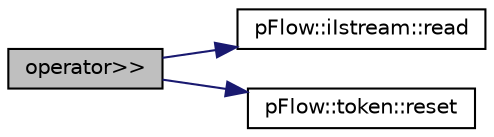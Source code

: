digraph "operator&gt;&gt;"
{
 // LATEX_PDF_SIZE
  edge [fontname="Helvetica",fontsize="10",labelfontname="Helvetica",labelfontsize="10"];
  node [fontname="Helvetica",fontsize="10",shape=record];
  rankdir="LR";
  Node1 [label="operator\>\>",height=0.2,width=0.4,color="black", fillcolor="grey75", style="filled", fontcolor="black",tooltip=" "];
  Node1 -> Node2 [color="midnightblue",fontsize="10",style="solid",fontname="Helvetica"];
  Node2 [label="pFlow::iIstream::read",height=0.2,width=0.4,color="black", fillcolor="white", style="filled",URL="$classpFlow_1_1iIstream.html#ac35c0ab7b3a6a0cdcf8c2bd2bf24de11",tooltip="Return next token from stream."];
  Node1 -> Node3 [color="midnightblue",fontsize="10",style="solid",fontname="Helvetica"];
  Node3 [label="pFlow::token::reset",height=0.2,width=0.4,color="black", fillcolor="white", style="filled",URL="$classpFlow_1_1token.html#ad20897c5c8bd47f5d4005989bead0e55",tooltip="Reset token to UNDEFINED and clear any allocated storage."];
}
